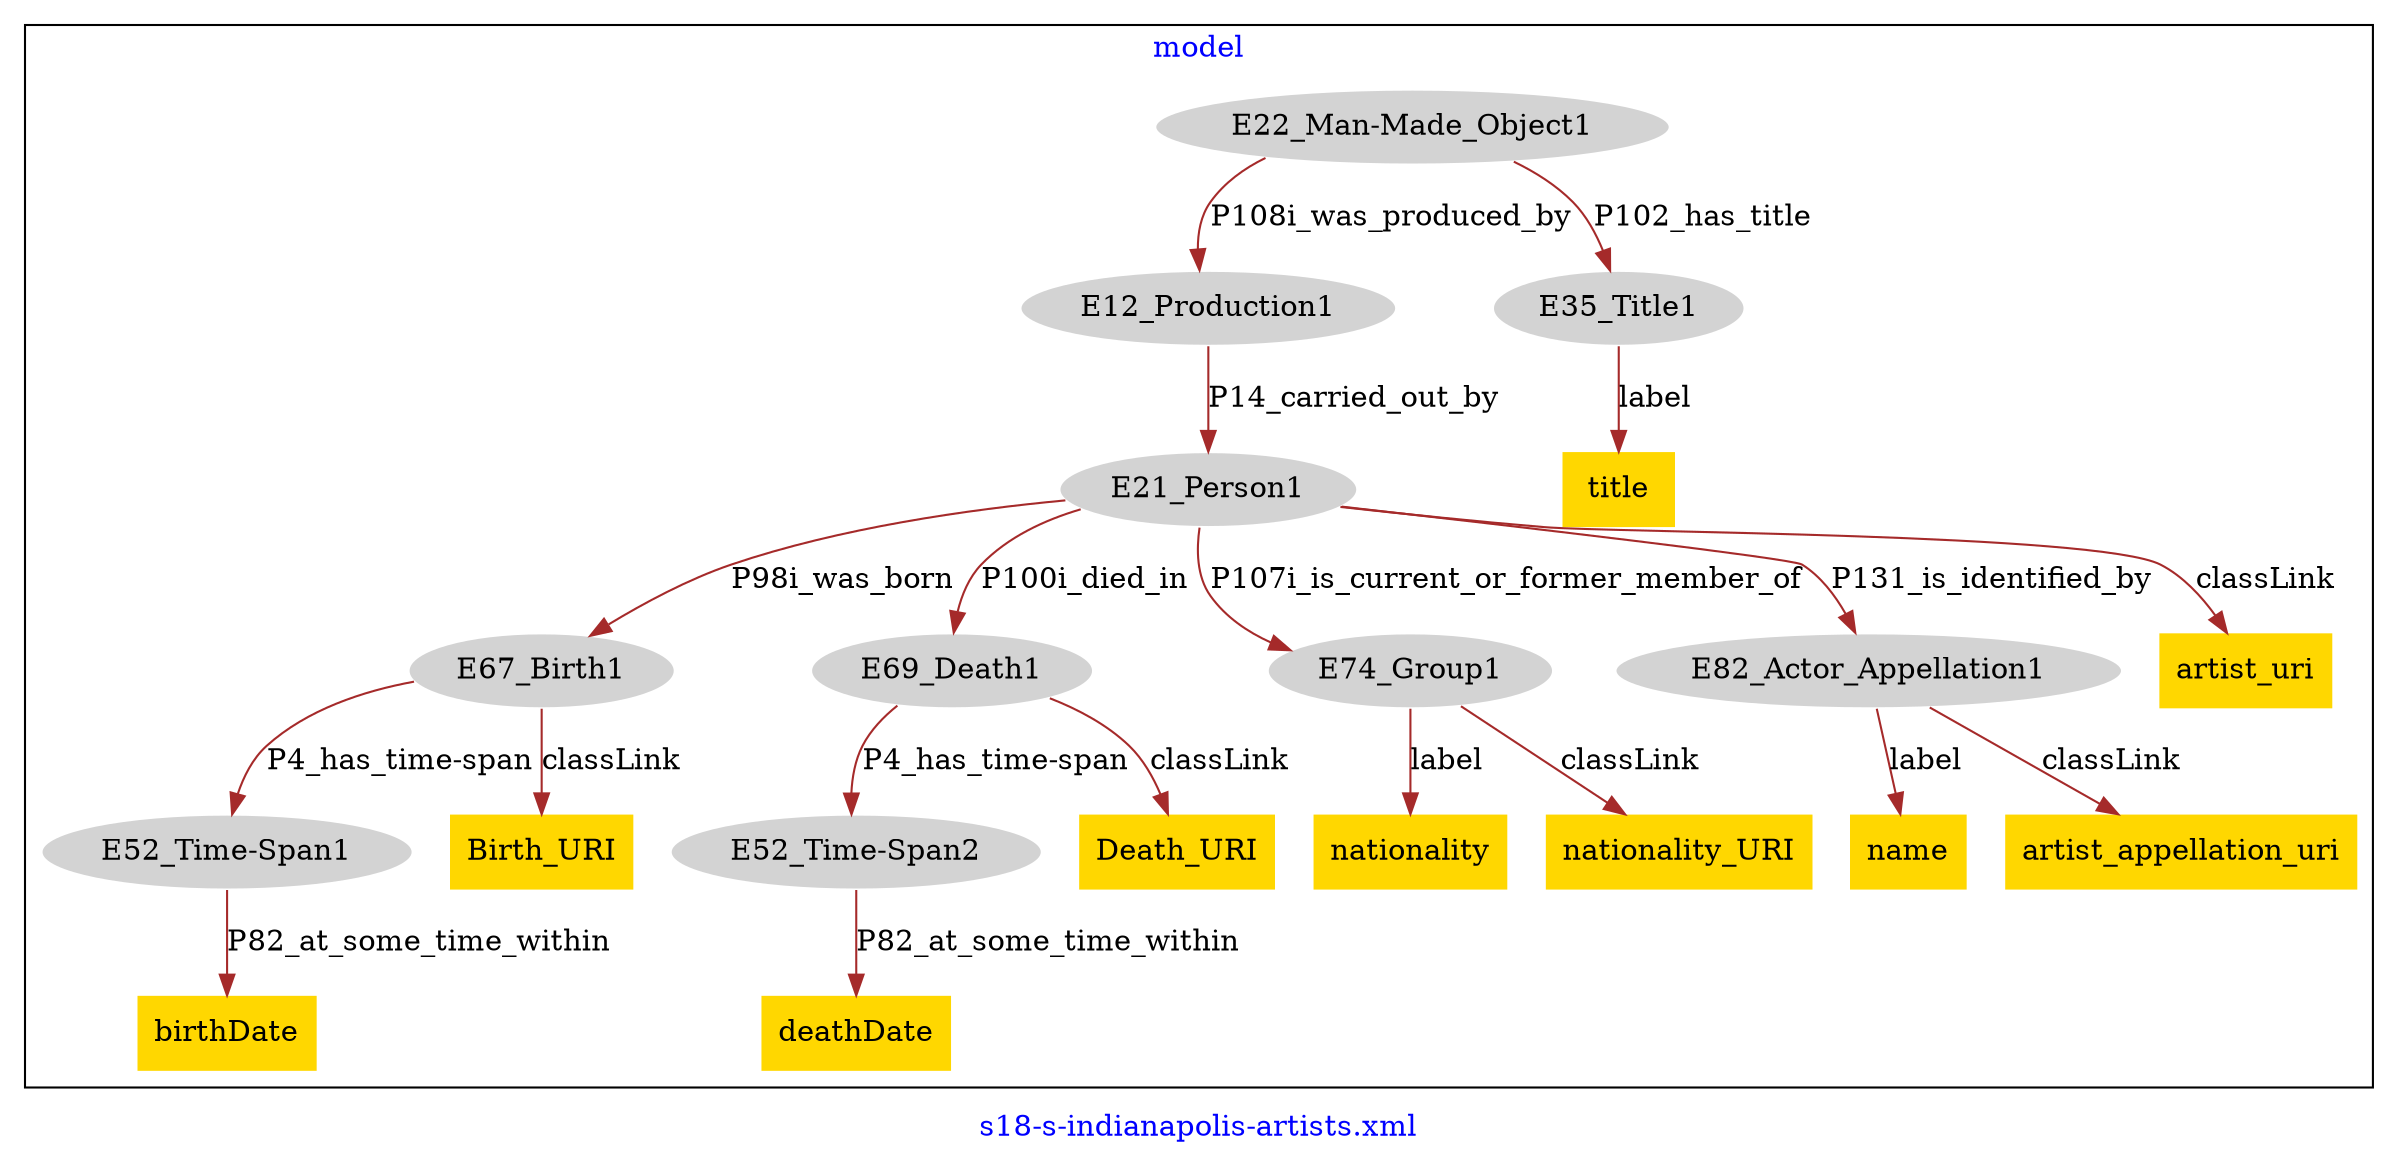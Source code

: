 digraph n0 {
fontcolor="blue"
remincross="true"
label="s18-s-indianapolis-artists.xml"
subgraph cluster {
label="model"
n2[style="filled",color="white",fillcolor="lightgray",label="E12_Production1"];
n3[style="filled",color="white",fillcolor="lightgray",label="E21_Person1"];
n4[style="filled",color="white",fillcolor="lightgray",label="E67_Birth1"];
n5[style="filled",color="white",fillcolor="lightgray",label="E69_Death1"];
n6[style="filled",color="white",fillcolor="lightgray",label="E74_Group1"];
n7[style="filled",color="white",fillcolor="lightgray",label="E82_Actor_Appellation1"];
n8[style="filled",color="white",fillcolor="lightgray",label="E22_Man-Made_Object1"];
n9[style="filled",color="white",fillcolor="lightgray",label="E35_Title1"];
n10[style="filled",color="white",fillcolor="lightgray",label="E52_Time-Span1"];
n11[style="filled",color="white",fillcolor="lightgray",label="E52_Time-Span2"];
n12[shape="plaintext",style="filled",fillcolor="gold",label="artist_uri"];
n13[shape="plaintext",style="filled",fillcolor="gold",label="nationality"];
n14[shape="plaintext",style="filled",fillcolor="gold",label="Death_URI"];
n15[shape="plaintext",style="filled",fillcolor="gold",label="name"];
n16[shape="plaintext",style="filled",fillcolor="gold",label="artist_appellation_uri"];
n17[shape="plaintext",style="filled",fillcolor="gold",label="deathDate"];
n18[shape="plaintext",style="filled",fillcolor="gold",label="nationality_URI"];
n19[shape="plaintext",style="filled",fillcolor="gold",label="title"];
n20[shape="plaintext",style="filled",fillcolor="gold",label="Birth_URI"];
n21[shape="plaintext",style="filled",fillcolor="gold",label="birthDate"];
}
n2 -> n3[color="brown",fontcolor="black",label="P14_carried_out_by"]
n3 -> n4[color="brown",fontcolor="black",label="P98i_was_born"]
n3 -> n5[color="brown",fontcolor="black",label="P100i_died_in"]
n3 -> n6[color="brown",fontcolor="black",label="P107i_is_current_or_former_member_of"]
n3 -> n7[color="brown",fontcolor="black",label="P131_is_identified_by"]
n8 -> n2[color="brown",fontcolor="black",label="P108i_was_produced_by"]
n8 -> n9[color="brown",fontcolor="black",label="P102_has_title"]
n4 -> n10[color="brown",fontcolor="black",label="P4_has_time-span"]
n5 -> n11[color="brown",fontcolor="black",label="P4_has_time-span"]
n3 -> n12[color="brown",fontcolor="black",label="classLink"]
n6 -> n13[color="brown",fontcolor="black",label="label"]
n5 -> n14[color="brown",fontcolor="black",label="classLink"]
n7 -> n15[color="brown",fontcolor="black",label="label"]
n7 -> n16[color="brown",fontcolor="black",label="classLink"]
n11 -> n17[color="brown",fontcolor="black",label="P82_at_some_time_within"]
n6 -> n18[color="brown",fontcolor="black",label="classLink"]
n9 -> n19[color="brown",fontcolor="black",label="label"]
n4 -> n20[color="brown",fontcolor="black",label="classLink"]
n10 -> n21[color="brown",fontcolor="black",label="P82_at_some_time_within"]
}
